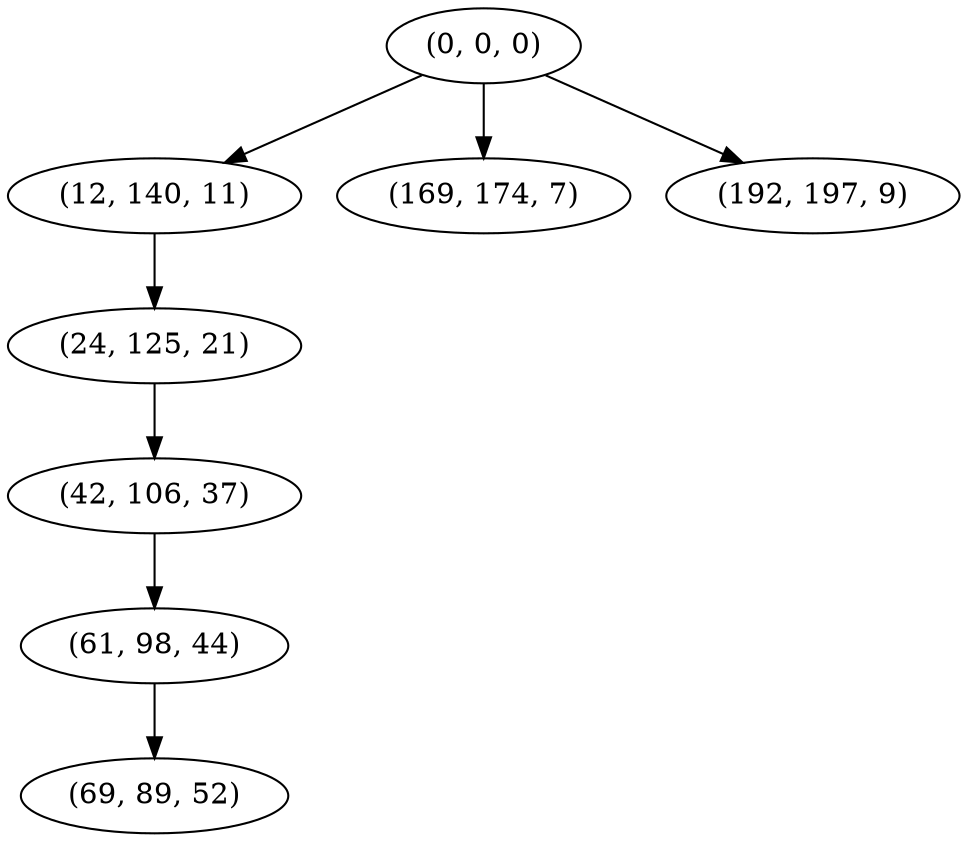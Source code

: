 digraph tree {
    "(0, 0, 0)";
    "(12, 140, 11)";
    "(24, 125, 21)";
    "(42, 106, 37)";
    "(61, 98, 44)";
    "(69, 89, 52)";
    "(169, 174, 7)";
    "(192, 197, 9)";
    "(0, 0, 0)" -> "(12, 140, 11)";
    "(0, 0, 0)" -> "(169, 174, 7)";
    "(0, 0, 0)" -> "(192, 197, 9)";
    "(12, 140, 11)" -> "(24, 125, 21)";
    "(24, 125, 21)" -> "(42, 106, 37)";
    "(42, 106, 37)" -> "(61, 98, 44)";
    "(61, 98, 44)" -> "(69, 89, 52)";
}

